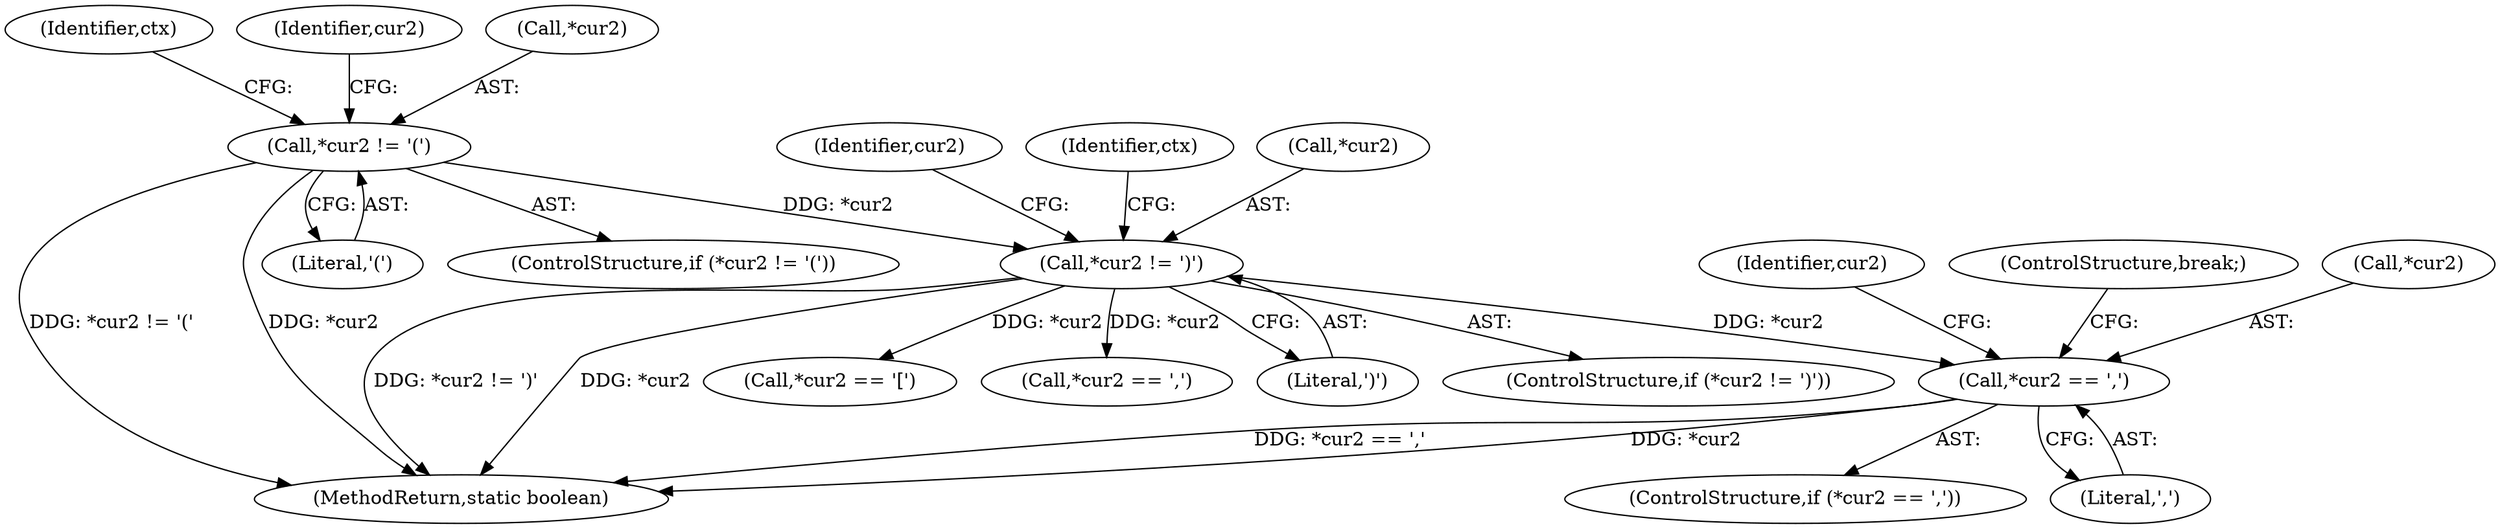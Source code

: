 digraph "0_virglrenderer_e534b51ca3c3cd25f3990589932a9ed711c59b27@pointer" {
"1003496" [label="(Call,*cur2 == ',')"];
"1003187" [label="(Call,*cur2 != ')')"];
"1003155" [label="(Call,*cur2 != '(')"];
"1003158" [label="(Literal,'(')"];
"1003502" [label="(Identifier,cur2)"];
"1003198" [label="(Identifier,cur2)"];
"1003161" [label="(Identifier,ctx)"];
"1003284" [label="(Call,*cur2 == ',')"];
"1003166" [label="(Identifier,cur2)"];
"1003155" [label="(Call,*cur2 != '(')"];
"1003154" [label="(ControlStructure,if (*cur2 != '('))"];
"1003496" [label="(Call,*cur2 == ',')"];
"1003511" [label="(ControlStructure,break;)"];
"1003495" [label="(ControlStructure,if (*cur2 == ','))"];
"1003193" [label="(Identifier,ctx)"];
"1003497" [label="(Call,*cur2)"];
"1003187" [label="(Call,*cur2 != ')')"];
"1003190" [label="(Literal,')')"];
"1003186" [label="(ControlStructure,if (*cur2 != ')'))"];
"1003156" [label="(Call,*cur2)"];
"1004167" [label="(MethodReturn,static boolean)"];
"1003188" [label="(Call,*cur2)"];
"1003499" [label="(Literal,',')"];
"1003610" [label="(Call,*cur2 == '[')"];
"1003496" -> "1003495"  [label="AST: "];
"1003496" -> "1003499"  [label="CFG: "];
"1003497" -> "1003496"  [label="AST: "];
"1003499" -> "1003496"  [label="AST: "];
"1003502" -> "1003496"  [label="CFG: "];
"1003511" -> "1003496"  [label="CFG: "];
"1003496" -> "1004167"  [label="DDG: *cur2"];
"1003496" -> "1004167"  [label="DDG: *cur2 == ','"];
"1003187" -> "1003496"  [label="DDG: *cur2"];
"1003187" -> "1003186"  [label="AST: "];
"1003187" -> "1003190"  [label="CFG: "];
"1003188" -> "1003187"  [label="AST: "];
"1003190" -> "1003187"  [label="AST: "];
"1003193" -> "1003187"  [label="CFG: "];
"1003198" -> "1003187"  [label="CFG: "];
"1003187" -> "1004167"  [label="DDG: *cur2 != ')'"];
"1003187" -> "1004167"  [label="DDG: *cur2"];
"1003155" -> "1003187"  [label="DDG: *cur2"];
"1003187" -> "1003284"  [label="DDG: *cur2"];
"1003187" -> "1003610"  [label="DDG: *cur2"];
"1003155" -> "1003154"  [label="AST: "];
"1003155" -> "1003158"  [label="CFG: "];
"1003156" -> "1003155"  [label="AST: "];
"1003158" -> "1003155"  [label="AST: "];
"1003161" -> "1003155"  [label="CFG: "];
"1003166" -> "1003155"  [label="CFG: "];
"1003155" -> "1004167"  [label="DDG: *cur2 != '('"];
"1003155" -> "1004167"  [label="DDG: *cur2"];
}
